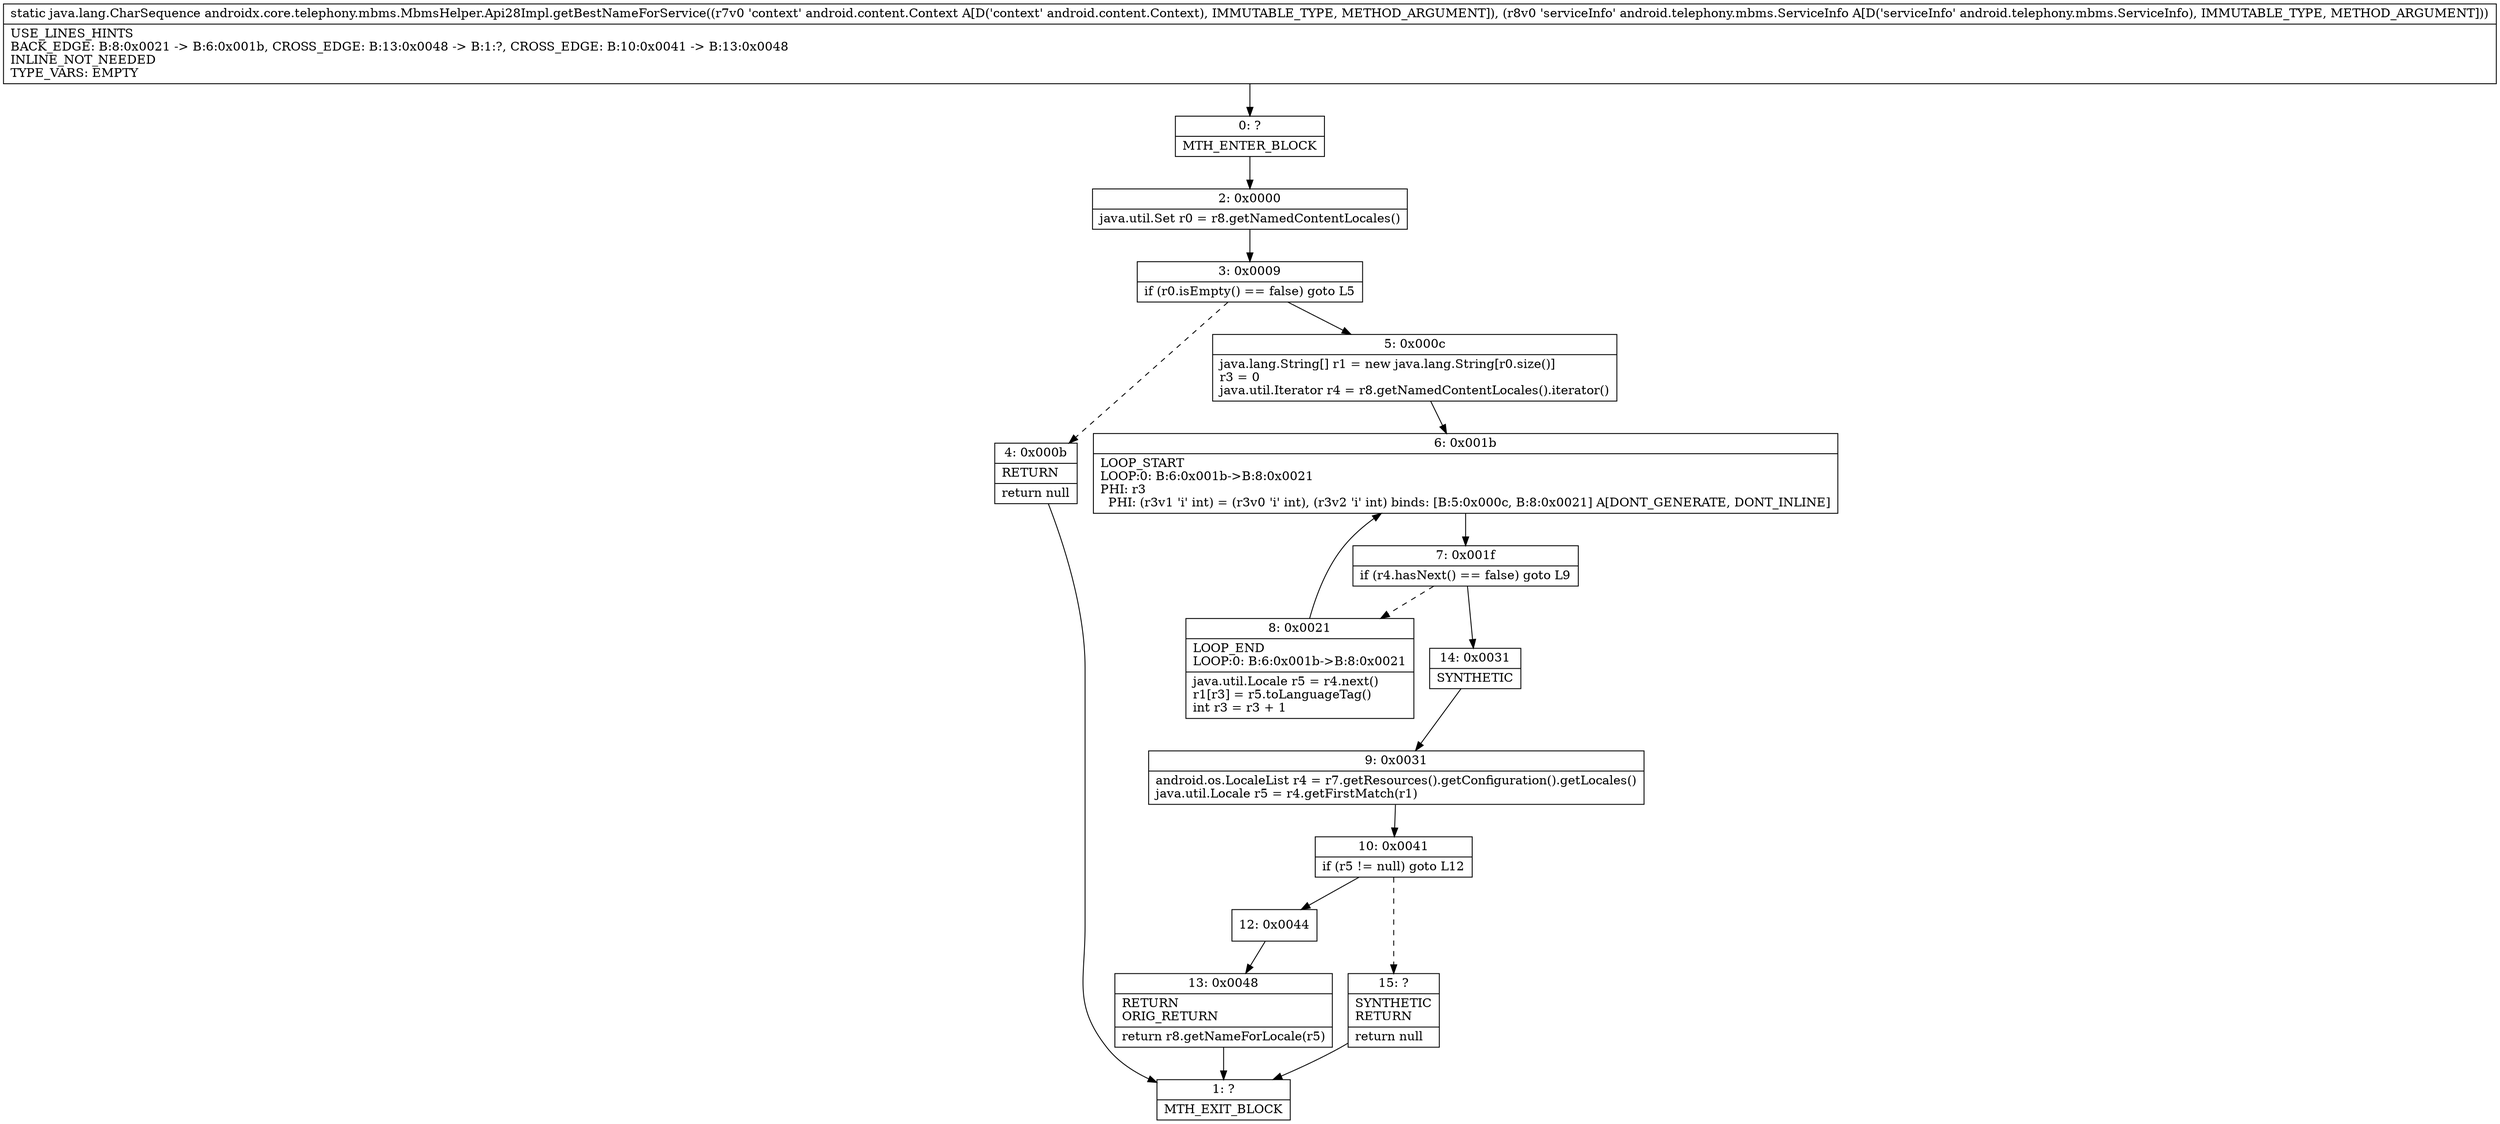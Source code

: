 digraph "CFG forandroidx.core.telephony.mbms.MbmsHelper.Api28Impl.getBestNameForService(Landroid\/content\/Context;Landroid\/telephony\/mbms\/ServiceInfo;)Ljava\/lang\/CharSequence;" {
Node_0 [shape=record,label="{0\:\ ?|MTH_ENTER_BLOCK\l}"];
Node_2 [shape=record,label="{2\:\ 0x0000|java.util.Set r0 = r8.getNamedContentLocales()\l}"];
Node_3 [shape=record,label="{3\:\ 0x0009|if (r0.isEmpty() == false) goto L5\l}"];
Node_4 [shape=record,label="{4\:\ 0x000b|RETURN\l|return null\l}"];
Node_1 [shape=record,label="{1\:\ ?|MTH_EXIT_BLOCK\l}"];
Node_5 [shape=record,label="{5\:\ 0x000c|java.lang.String[] r1 = new java.lang.String[r0.size()]\lr3 = 0\ljava.util.Iterator r4 = r8.getNamedContentLocales().iterator()\l}"];
Node_6 [shape=record,label="{6\:\ 0x001b|LOOP_START\lLOOP:0: B:6:0x001b\-\>B:8:0x0021\lPHI: r3 \l  PHI: (r3v1 'i' int) = (r3v0 'i' int), (r3v2 'i' int) binds: [B:5:0x000c, B:8:0x0021] A[DONT_GENERATE, DONT_INLINE]\l}"];
Node_7 [shape=record,label="{7\:\ 0x001f|if (r4.hasNext() == false) goto L9\l}"];
Node_8 [shape=record,label="{8\:\ 0x0021|LOOP_END\lLOOP:0: B:6:0x001b\-\>B:8:0x0021\l|java.util.Locale r5 = r4.next()\lr1[r3] = r5.toLanguageTag()\lint r3 = r3 + 1\l}"];
Node_14 [shape=record,label="{14\:\ 0x0031|SYNTHETIC\l}"];
Node_9 [shape=record,label="{9\:\ 0x0031|android.os.LocaleList r4 = r7.getResources().getConfiguration().getLocales()\ljava.util.Locale r5 = r4.getFirstMatch(r1)\l}"];
Node_10 [shape=record,label="{10\:\ 0x0041|if (r5 != null) goto L12\l}"];
Node_12 [shape=record,label="{12\:\ 0x0044}"];
Node_13 [shape=record,label="{13\:\ 0x0048|RETURN\lORIG_RETURN\l|return r8.getNameForLocale(r5)\l}"];
Node_15 [shape=record,label="{15\:\ ?|SYNTHETIC\lRETURN\l|return null\l}"];
MethodNode[shape=record,label="{static java.lang.CharSequence androidx.core.telephony.mbms.MbmsHelper.Api28Impl.getBestNameForService((r7v0 'context' android.content.Context A[D('context' android.content.Context), IMMUTABLE_TYPE, METHOD_ARGUMENT]), (r8v0 'serviceInfo' android.telephony.mbms.ServiceInfo A[D('serviceInfo' android.telephony.mbms.ServiceInfo), IMMUTABLE_TYPE, METHOD_ARGUMENT]))  | USE_LINES_HINTS\lBACK_EDGE: B:8:0x0021 \-\> B:6:0x001b, CROSS_EDGE: B:13:0x0048 \-\> B:1:?, CROSS_EDGE: B:10:0x0041 \-\> B:13:0x0048\lINLINE_NOT_NEEDED\lTYPE_VARS: EMPTY\l}"];
MethodNode -> Node_0;Node_0 -> Node_2;
Node_2 -> Node_3;
Node_3 -> Node_4[style=dashed];
Node_3 -> Node_5;
Node_4 -> Node_1;
Node_5 -> Node_6;
Node_6 -> Node_7;
Node_7 -> Node_8[style=dashed];
Node_7 -> Node_14;
Node_8 -> Node_6;
Node_14 -> Node_9;
Node_9 -> Node_10;
Node_10 -> Node_12;
Node_10 -> Node_15[style=dashed];
Node_12 -> Node_13;
Node_13 -> Node_1;
Node_15 -> Node_1;
}

